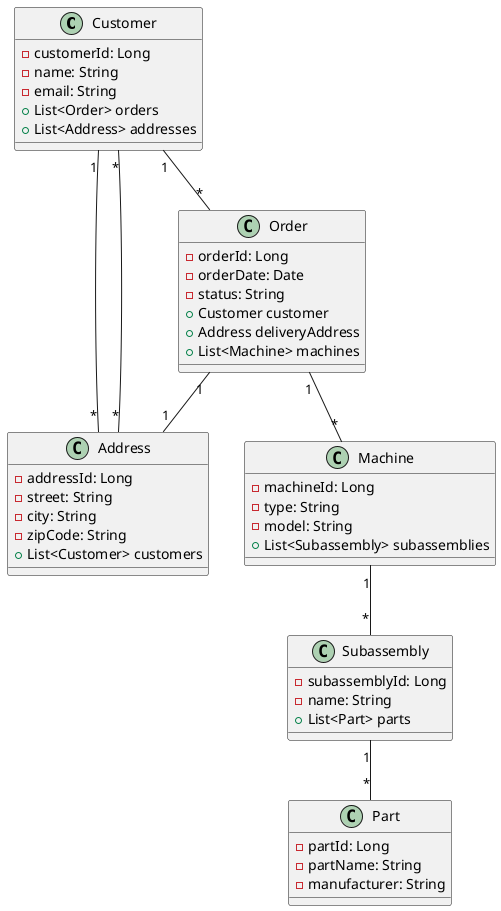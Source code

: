 @startuml

class Customer {
  - customerId: Long
  - name: String
  - email: String
  + List<Order> orders
  + List<Address> addresses
}

class Address {
  - addressId: Long
  - street: String
  - city: String
  - zipCode: String
  + List<Customer> customers
}

class Order {
  - orderId: Long
  - orderDate: Date
  - status: String
  + Customer customer
  + Address deliveryAddress
  + List<Machine> machines
}

class Machine {
  - machineId: Long
  - type: String
  - model: String
  + List<Subassembly> subassemblies
}

class Subassembly {
  - subassemblyId: Long
  - name: String
  + List<Part> parts
}

class Part {
  - partId: Long
  - partName: String
  - manufacturer: String
}

Customer "1" -- "*" Address
Customer "1" -- "*" Order
Address "*" -- "*" Customer
Order "1" -- "1" Address
Order "1" -- "*" Machine
Machine "1" -- "*" Subassembly
Subassembly "1" -- "*" Part

@enduml
